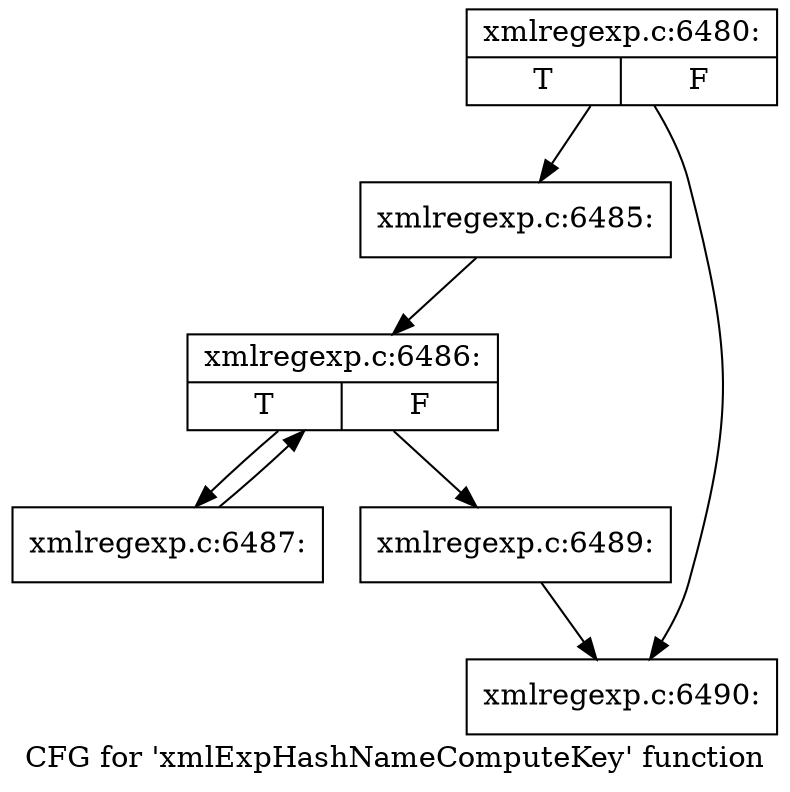 digraph "CFG for 'xmlExpHashNameComputeKey' function" {
	label="CFG for 'xmlExpHashNameComputeKey' function";

	Node0x3d1a0c0 [shape=record,label="{xmlregexp.c:6480:|{<s0>T|<s1>F}}"];
	Node0x3d1a0c0 -> Node0x3d1a070;
	Node0x3d1a0c0 -> Node0x3d45e60;
	Node0x3d1a070 [shape=record,label="{xmlregexp.c:6485:}"];
	Node0x3d1a070 -> Node0x3d46710;
	Node0x3d46710 [shape=record,label="{xmlregexp.c:6486:|{<s0>T|<s1>F}}"];
	Node0x3d46710 -> Node0x3d46d90;
	Node0x3d46710 -> Node0x3d46930;
	Node0x3d46d90 [shape=record,label="{xmlregexp.c:6487:}"];
	Node0x3d46d90 -> Node0x3d46710;
	Node0x3d46930 [shape=record,label="{xmlregexp.c:6489:}"];
	Node0x3d46930 -> Node0x3d45e60;
	Node0x3d45e60 [shape=record,label="{xmlregexp.c:6490:}"];
}
